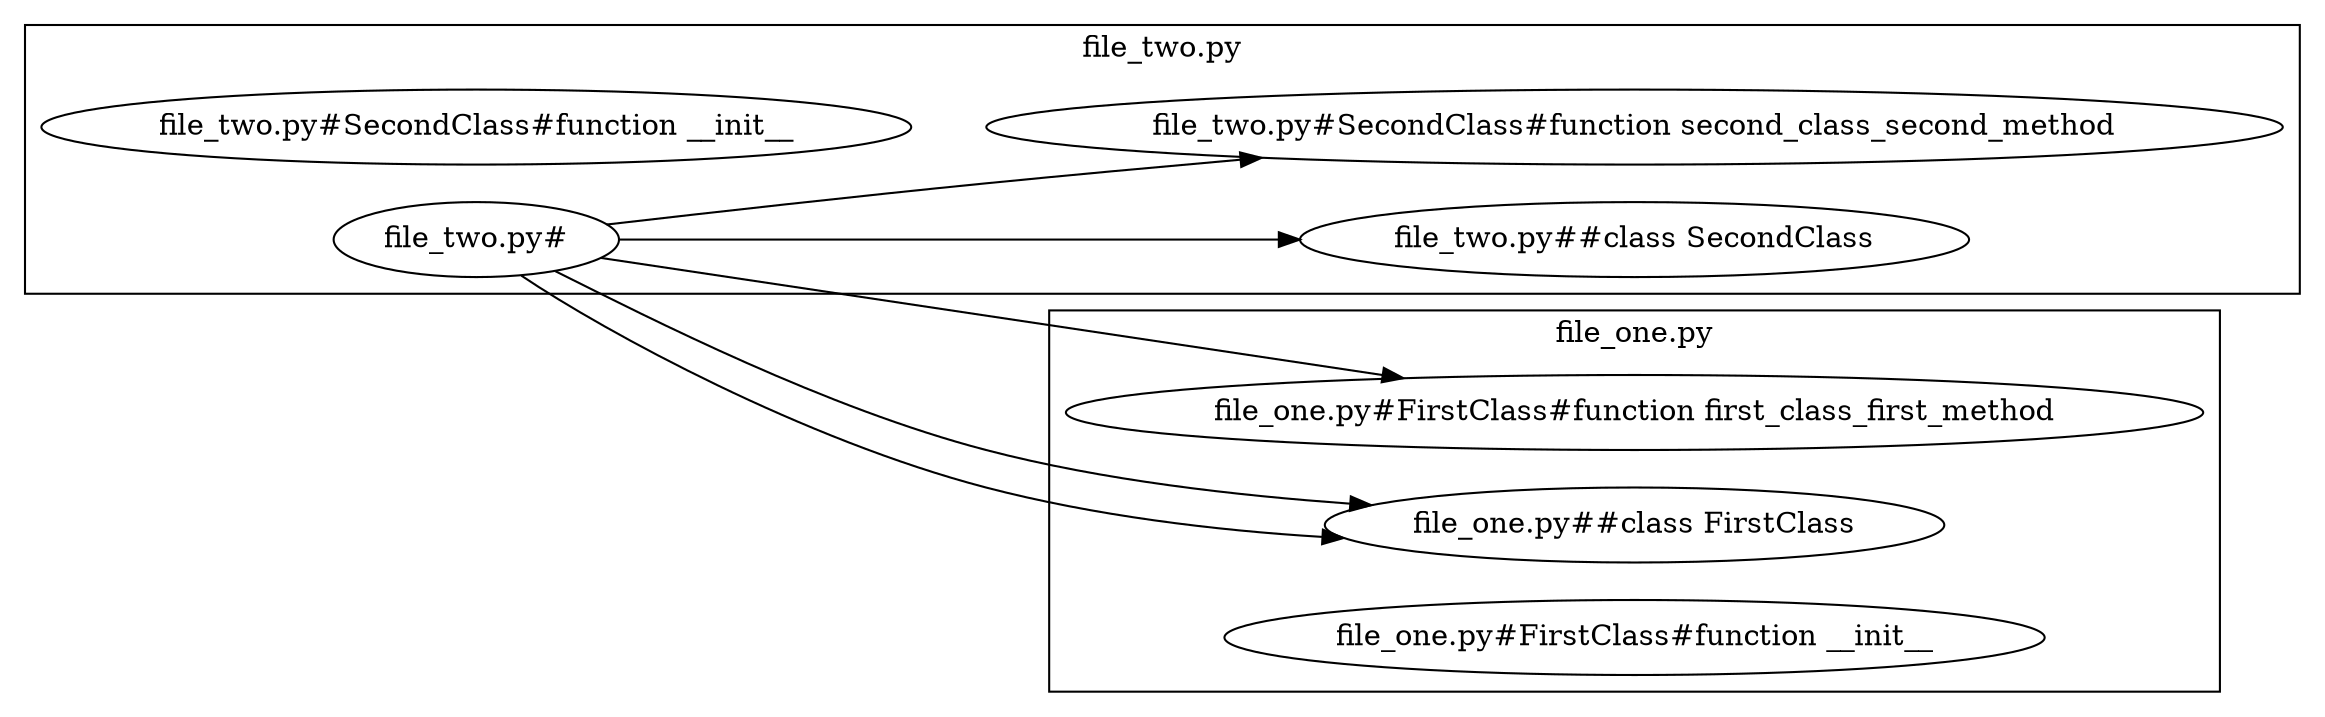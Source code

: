 digraph G {
	graph [rankdir=LR]
	subgraph "cluster_file_two.py" {
		graph [rankdir=LR]
		graph [label="file_two.py"]
		"file_two.py#SecondClass#__init__" [label="file_two.py#SecondClass#function __init__"]
		"file_two.py##SecondClass" [label="file_two.py##class SecondClass"]
		"file_two.py#SecondClass#second_class_second_method" [label="file_two.py#SecondClass#function second_class_second_method"]
		"file_two.py#" [label="file_two.py#"]
		"file_two.py#" [label="file_two.py#"]
		"file_two.py#" [label="file_two.py#"]
		"file_two.py#" [label="file_two.py#"]
		"file_two.py#" [label="file_two.py#"]
	}
	subgraph "cluster_file_one.py" {
		graph [rankdir=LR]
		graph [label="file_one.py"]
		"file_one.py#FirstClass#first_class_first_method" [label="file_one.py#FirstClass#function first_class_first_method"]
		"file_one.py##FirstClass" [label="file_one.py##class FirstClass"]
		"file_one.py#FirstClass#__init__" [label="file_one.py#FirstClass#function __init__"]
	}
	"file_two.py#" -> "file_two.py#SecondClass#second_class_second_method"
	"file_two.py#" -> "file_two.py##SecondClass"
	"file_two.py#" -> "file_one.py#FirstClass#first_class_first_method"
	"file_two.py#" -> "file_one.py##FirstClass"
	"file_two.py#" -> "file_one.py##FirstClass"
}
